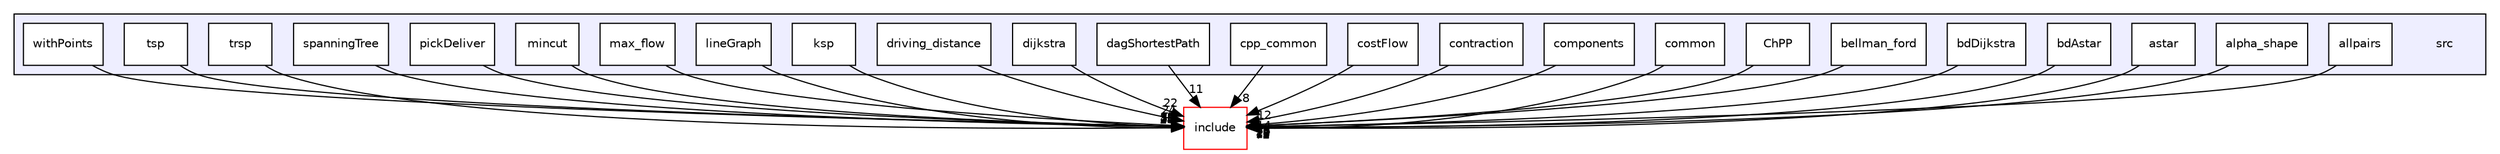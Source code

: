 digraph "src" {
  compound=true
  node [ fontsize="10", fontname="Helvetica"];
  edge [ labelfontsize="10", labelfontname="Helvetica"];
  subgraph clusterdir_68267d1309a1af8e8297ef4c3efbcdba {
    graph [ bgcolor="#eeeeff", pencolor="black", label="" URL="dir_68267d1309a1af8e8297ef4c3efbcdba.html"];
    dir_68267d1309a1af8e8297ef4c3efbcdba [shape=plaintext label="src"];
    dir_b225a6681fb098ede5646da9389b6da5 [shape=box label="allpairs" color="black" fillcolor="white" style="filled" URL="dir_b225a6681fb098ede5646da9389b6da5.html"];
    dir_2bac365cc0c9272c53aba84dab0c0e45 [shape=box label="alpha_shape" color="black" fillcolor="white" style="filled" URL="dir_2bac365cc0c9272c53aba84dab0c0e45.html"];
    dir_c6e37fc9835c6783ca7f74105e7ae7b1 [shape=box label="astar" color="black" fillcolor="white" style="filled" URL="dir_c6e37fc9835c6783ca7f74105e7ae7b1.html"];
    dir_670914a4d05ce4716f4a817a734998a2 [shape=box label="bdAstar" color="black" fillcolor="white" style="filled" URL="dir_670914a4d05ce4716f4a817a734998a2.html"];
    dir_fb860c483e5de16651d984d600936b39 [shape=box label="bdDijkstra" color="black" fillcolor="white" style="filled" URL="dir_fb860c483e5de16651d984d600936b39.html"];
    dir_762e7e224ab5a7615d8c08e2cd437628 [shape=box label="bellman_ford" color="black" fillcolor="white" style="filled" URL="dir_762e7e224ab5a7615d8c08e2cd437628.html"];
    dir_da585926e7ab645a282411dc634e9826 [shape=box label="ChPP" color="black" fillcolor="white" style="filled" URL="dir_da585926e7ab645a282411dc634e9826.html"];
    dir_fdedb0aba14d44ce9d99bc100e026e6a [shape=box label="common" color="black" fillcolor="white" style="filled" URL="dir_fdedb0aba14d44ce9d99bc100e026e6a.html"];
    dir_3c4c7c1a85608ccd561c026bec818e51 [shape=box label="components" color="black" fillcolor="white" style="filled" URL="dir_3c4c7c1a85608ccd561c026bec818e51.html"];
    dir_62afd65db23a7b9f0a3e266dd1f617f8 [shape=box label="contraction" color="black" fillcolor="white" style="filled" URL="dir_62afd65db23a7b9f0a3e266dd1f617f8.html"];
    dir_08cb6ab1df009429a99c95b99a89e875 [shape=box label="costFlow" color="black" fillcolor="white" style="filled" URL="dir_08cb6ab1df009429a99c95b99a89e875.html"];
    dir_2eba639dab30005524456cb76acac5e8 [shape=box label="cpp_common" color="black" fillcolor="white" style="filled" URL="dir_2eba639dab30005524456cb76acac5e8.html"];
    dir_0bea4d64e55f95cc765f0737430d4a1b [shape=box label="dagShortestPath" color="black" fillcolor="white" style="filled" URL="dir_0bea4d64e55f95cc765f0737430d4a1b.html"];
    dir_082cc17fcca3afb2d43283795abba117 [shape=box label="dijkstra" color="black" fillcolor="white" style="filled" URL="dir_082cc17fcca3afb2d43283795abba117.html"];
    dir_9b3fa77b78162e3e9798b6b980f3e1a9 [shape=box label="driving_distance" color="black" fillcolor="white" style="filled" URL="dir_9b3fa77b78162e3e9798b6b980f3e1a9.html"];
    dir_2f5fb978aad6d15897bf76bd3f14c291 [shape=box label="ksp" color="black" fillcolor="white" style="filled" URL="dir_2f5fb978aad6d15897bf76bd3f14c291.html"];
    dir_aabe0c22debf2d456d4199c1a120fead [shape=box label="lineGraph" color="black" fillcolor="white" style="filled" URL="dir_aabe0c22debf2d456d4199c1a120fead.html"];
    dir_e097e56f6842ce96d92168705fe95aef [shape=box label="max_flow" color="black" fillcolor="white" style="filled" URL="dir_e097e56f6842ce96d92168705fe95aef.html"];
    dir_9a9aabac53da2eb9ac857b9d98b5b095 [shape=box label="mincut" color="black" fillcolor="white" style="filled" URL="dir_9a9aabac53da2eb9ac857b9d98b5b095.html"];
    dir_e1e5aebfba040cfbae1d1213d15e41c3 [shape=box label="pickDeliver" color="black" fillcolor="white" style="filled" URL="dir_e1e5aebfba040cfbae1d1213d15e41c3.html"];
    dir_48f024be59dcde80115f431c77ff572d [shape=box label="spanningTree" color="black" fillcolor="white" style="filled" URL="dir_48f024be59dcde80115f431c77ff572d.html"];
    dir_3ff9a90ff40b28e0f207f5cd80dcba32 [shape=box label="trsp" color="black" fillcolor="white" style="filled" URL="dir_3ff9a90ff40b28e0f207f5cd80dcba32.html"];
    dir_9e339a970107aba9bd240d749e3cb49d [shape=box label="tsp" color="black" fillcolor="white" style="filled" URL="dir_9e339a970107aba9bd240d749e3cb49d.html"];
    dir_db4188eb592e899b4ab759c326d3f65f [shape=box label="withPoints" color="black" fillcolor="white" style="filled" URL="dir_db4188eb592e899b4ab759c326d3f65f.html"];
  }
  dir_d44c64559bbebec7f509842c48db8b23 [shape=box label="include" fillcolor="white" style="filled" color="red" URL="dir_d44c64559bbebec7f509842c48db8b23.html"];
  dir_670914a4d05ce4716f4a817a734998a2->dir_d44c64559bbebec7f509842c48db8b23 [headlabel="13", labeldistance=1.5 headhref="dir_000014_000002.html"];
  dir_2f5fb978aad6d15897bf76bd3f14c291->dir_d44c64559bbebec7f509842c48db8b23 [headlabel="37", labeldistance=1.5 headhref="dir_000051_000002.html"];
  dir_3ff9a90ff40b28e0f207f5cd80dcba32->dir_d44c64559bbebec7f509842c48db8b23 [headlabel="25", labeldistance=1.5 headhref="dir_000040_000002.html"];
  dir_9e339a970107aba9bd240d749e3cb49d->dir_d44c64559bbebec7f509842c48db8b23 [headlabel="27", labeldistance=1.5 headhref="dir_000042_000002.html"];
  dir_fb860c483e5de16651d984d600936b39->dir_d44c64559bbebec7f509842c48db8b23 [headlabel="12", labeldistance=1.5 headhref="dir_000016_000002.html"];
  dir_c6e37fc9835c6783ca7f74105e7ae7b1->dir_d44c64559bbebec7f509842c48db8b23 [headlabel="12", labeldistance=1.5 headhref="dir_000009_000002.html"];
  dir_b225a6681fb098ede5646da9389b6da5->dir_d44c64559bbebec7f509842c48db8b23 [headlabel="18", labeldistance=1.5 headhref="dir_000045_000002.html"];
  dir_9a9aabac53da2eb9ac857b9d98b5b095->dir_d44c64559bbebec7f509842c48db8b23 [headlabel="10", labeldistance=1.5 headhref="dir_000072_000002.html"];
  dir_762e7e224ab5a7615d8c08e2cd437628->dir_d44c64559bbebec7f509842c48db8b23 [headlabel="22", labeldistance=1.5 headhref="dir_000018_000002.html"];
  dir_aabe0c22debf2d456d4199c1a120fead->dir_d44c64559bbebec7f509842c48db8b23 [headlabel="24", labeldistance=1.5 headhref="dir_000053_000002.html"];
  dir_2bac365cc0c9272c53aba84dab0c0e45->dir_d44c64559bbebec7f509842c48db8b23 [headlabel="16", labeldistance=1.5 headhref="dir_000001_000002.html"];
  dir_db4188eb592e899b4ab759c326d3f65f->dir_d44c64559bbebec7f509842c48db8b23 [headlabel="18", labeldistance=1.5 headhref="dir_000048_000002.html"];
  dir_3c4c7c1a85608ccd561c026bec818e51->dir_d44c64559bbebec7f509842c48db8b23 [headlabel="58", labeldistance=1.5 headhref="dir_000007_000002.html"];
  dir_082cc17fcca3afb2d43283795abba117->dir_d44c64559bbebec7f509842c48db8b23 [headlabel="22", labeldistance=1.5 headhref="dir_000032_000002.html"];
  dir_62afd65db23a7b9f0a3e266dd1f617f8->dir_d44c64559bbebec7f509842c48db8b23 [headlabel="14", labeldistance=1.5 headhref="dir_000025_000002.html"];
  dir_48f024be59dcde80115f431c77ff572d->dir_d44c64559bbebec7f509842c48db8b23 [headlabel="42", labeldistance=1.5 headhref="dir_000029_000002.html"];
  dir_da585926e7ab645a282411dc634e9826->dir_d44c64559bbebec7f509842c48db8b23 [headlabel="10", labeldistance=1.5 headhref="dir_000034_000002.html"];
  dir_e097e56f6842ce96d92168705fe95aef->dir_d44c64559bbebec7f509842c48db8b23 [headlabel="35", labeldistance=1.5 headhref="dir_000038_000002.html"];
  dir_08cb6ab1df009429a99c95b99a89e875->dir_d44c64559bbebec7f509842c48db8b23 [headlabel="12", labeldistance=1.5 headhref="dir_000055_000002.html"];
  dir_0bea4d64e55f95cc765f0737430d4a1b->dir_d44c64559bbebec7f509842c48db8b23 [headlabel="11", labeldistance=1.5 headhref="dir_000027_000002.html"];
  dir_9b3fa77b78162e3e9798b6b980f3e1a9->dir_d44c64559bbebec7f509842c48db8b23 [headlabel="24", labeldistance=1.5 headhref="dir_000036_000002.html"];
  dir_2eba639dab30005524456cb76acac5e8->dir_d44c64559bbebec7f509842c48db8b23 [headlabel="8", labeldistance=1.5 headhref="dir_000021_000002.html"];
  dir_fdedb0aba14d44ce9d99bc100e026e6a->dir_d44c64559bbebec7f509842c48db8b23 [headlabel="72", labeldistance=1.5 headhref="dir_000005_000002.html"];
  dir_e1e5aebfba040cfbae1d1213d15e41c3->dir_d44c64559bbebec7f509842c48db8b23 [headlabel="76", labeldistance=1.5 headhref="dir_000011_000002.html"];
}

